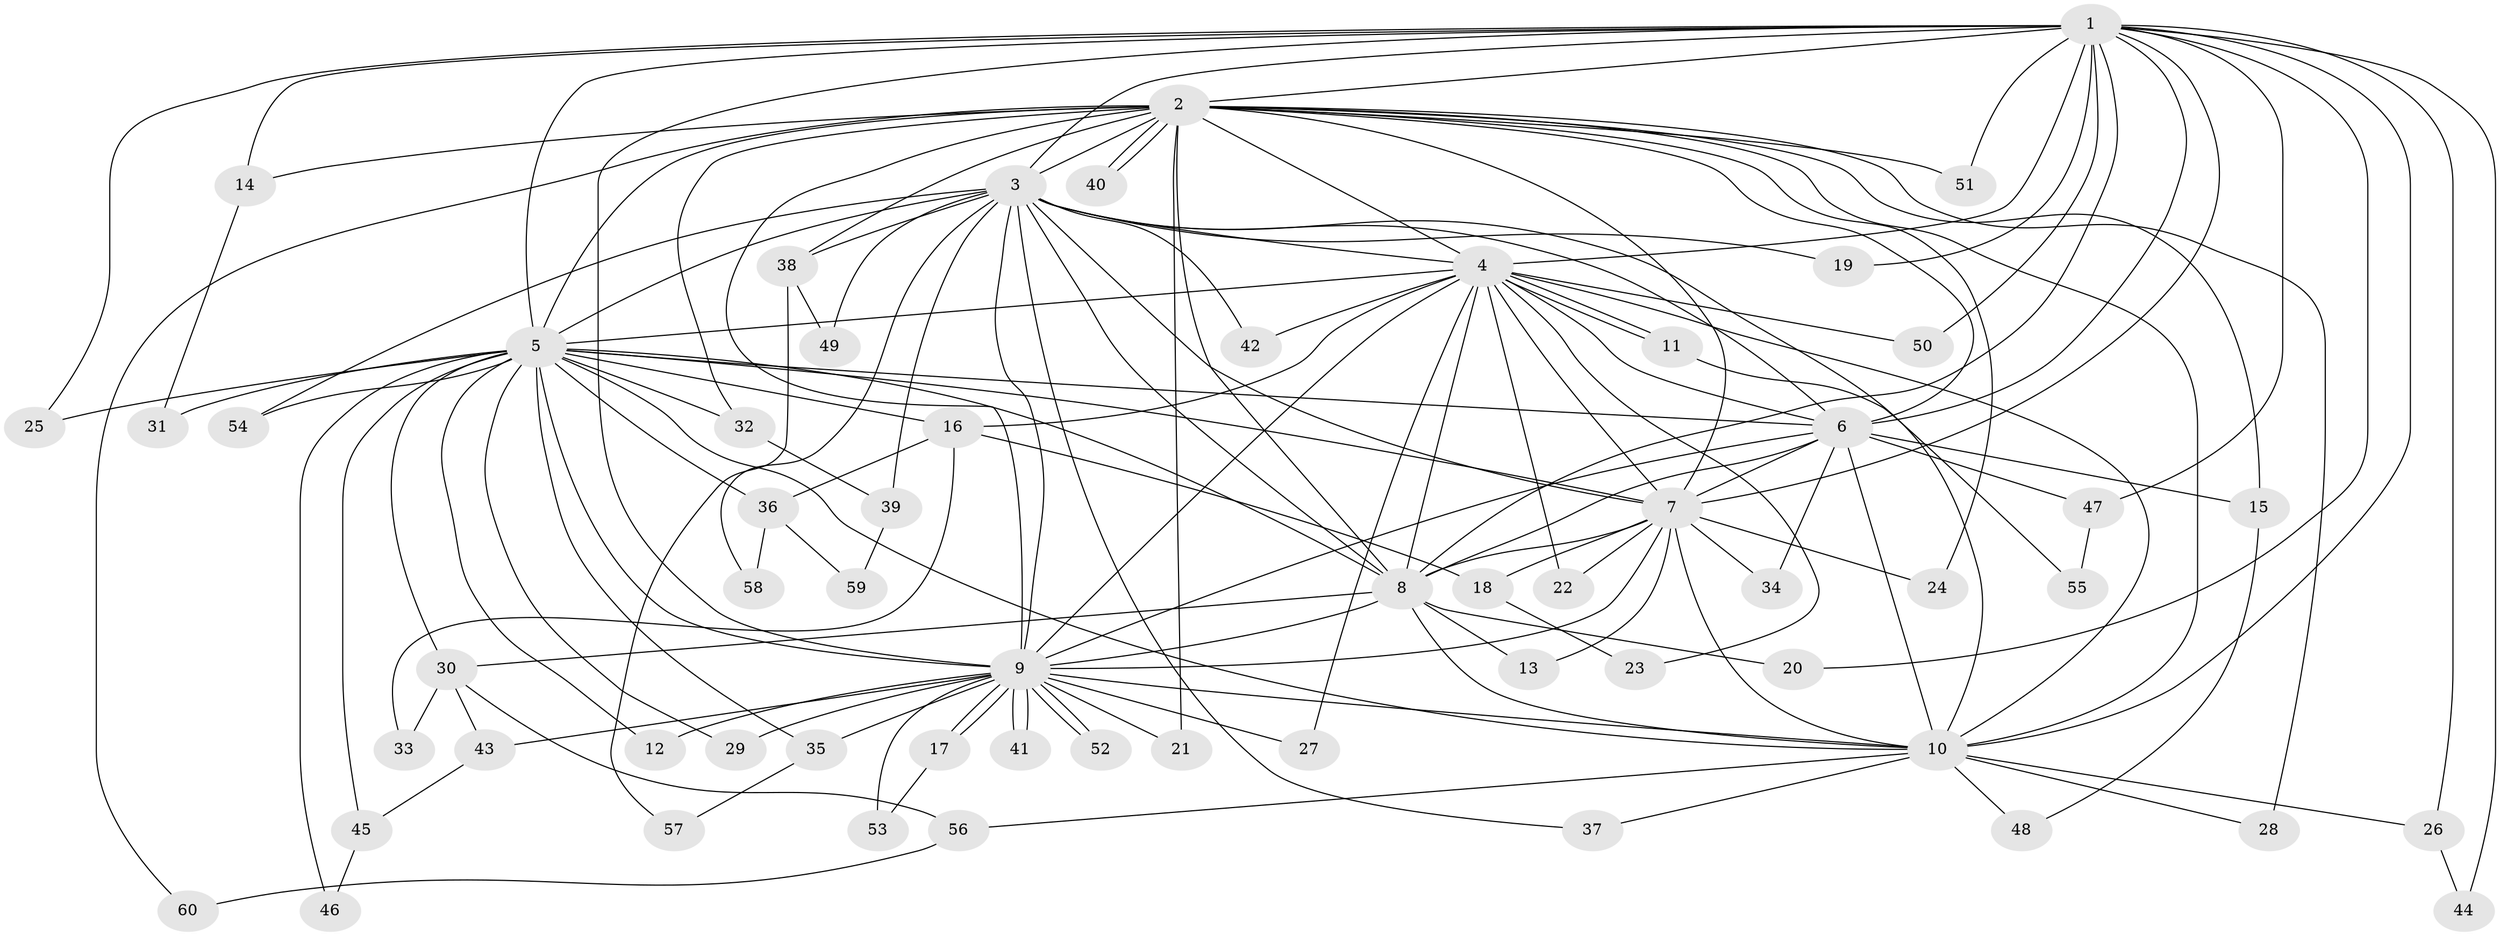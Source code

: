 // coarse degree distribution, {14: 0.06521739130434782, 19: 0.043478260869565216, 13: 0.021739130434782608, 18: 0.021739130434782608, 11: 0.021739130434782608, 3: 0.1956521739130435, 2: 0.4782608695652174, 5: 0.043478260869565216, 4: 0.043478260869565216, 1: 0.06521739130434782}
// Generated by graph-tools (version 1.1) at 2025/41/03/06/25 10:41:33]
// undirected, 60 vertices, 145 edges
graph export_dot {
graph [start="1"]
  node [color=gray90,style=filled];
  1;
  2;
  3;
  4;
  5;
  6;
  7;
  8;
  9;
  10;
  11;
  12;
  13;
  14;
  15;
  16;
  17;
  18;
  19;
  20;
  21;
  22;
  23;
  24;
  25;
  26;
  27;
  28;
  29;
  30;
  31;
  32;
  33;
  34;
  35;
  36;
  37;
  38;
  39;
  40;
  41;
  42;
  43;
  44;
  45;
  46;
  47;
  48;
  49;
  50;
  51;
  52;
  53;
  54;
  55;
  56;
  57;
  58;
  59;
  60;
  1 -- 2;
  1 -- 3;
  1 -- 4;
  1 -- 5;
  1 -- 6;
  1 -- 7;
  1 -- 8;
  1 -- 9;
  1 -- 10;
  1 -- 14;
  1 -- 19;
  1 -- 20;
  1 -- 25;
  1 -- 26;
  1 -- 44;
  1 -- 47;
  1 -- 50;
  1 -- 51;
  2 -- 3;
  2 -- 4;
  2 -- 5;
  2 -- 6;
  2 -- 7;
  2 -- 8;
  2 -- 9;
  2 -- 10;
  2 -- 14;
  2 -- 15;
  2 -- 21;
  2 -- 24;
  2 -- 28;
  2 -- 32;
  2 -- 38;
  2 -- 40;
  2 -- 40;
  2 -- 51;
  2 -- 60;
  3 -- 4;
  3 -- 5;
  3 -- 6;
  3 -- 7;
  3 -- 8;
  3 -- 9;
  3 -- 10;
  3 -- 19;
  3 -- 37;
  3 -- 38;
  3 -- 39;
  3 -- 42;
  3 -- 49;
  3 -- 54;
  3 -- 58;
  4 -- 5;
  4 -- 6;
  4 -- 7;
  4 -- 8;
  4 -- 9;
  4 -- 10;
  4 -- 11;
  4 -- 11;
  4 -- 16;
  4 -- 22;
  4 -- 23;
  4 -- 27;
  4 -- 42;
  4 -- 50;
  5 -- 6;
  5 -- 7;
  5 -- 8;
  5 -- 9;
  5 -- 10;
  5 -- 12;
  5 -- 16;
  5 -- 25;
  5 -- 29;
  5 -- 30;
  5 -- 31;
  5 -- 32;
  5 -- 35;
  5 -- 36;
  5 -- 45;
  5 -- 46;
  5 -- 54;
  6 -- 7;
  6 -- 8;
  6 -- 9;
  6 -- 10;
  6 -- 15;
  6 -- 34;
  6 -- 47;
  7 -- 8;
  7 -- 9;
  7 -- 10;
  7 -- 13;
  7 -- 18;
  7 -- 22;
  7 -- 24;
  7 -- 34;
  8 -- 9;
  8 -- 10;
  8 -- 13;
  8 -- 20;
  8 -- 30;
  9 -- 10;
  9 -- 12;
  9 -- 17;
  9 -- 17;
  9 -- 21;
  9 -- 27;
  9 -- 29;
  9 -- 35;
  9 -- 41;
  9 -- 41;
  9 -- 43;
  9 -- 52;
  9 -- 52;
  9 -- 53;
  10 -- 26;
  10 -- 28;
  10 -- 37;
  10 -- 48;
  10 -- 56;
  11 -- 55;
  14 -- 31;
  15 -- 48;
  16 -- 18;
  16 -- 33;
  16 -- 36;
  17 -- 53;
  18 -- 23;
  26 -- 44;
  30 -- 33;
  30 -- 43;
  30 -- 56;
  32 -- 39;
  35 -- 57;
  36 -- 58;
  36 -- 59;
  38 -- 49;
  38 -- 57;
  39 -- 59;
  43 -- 45;
  45 -- 46;
  47 -- 55;
  56 -- 60;
}

